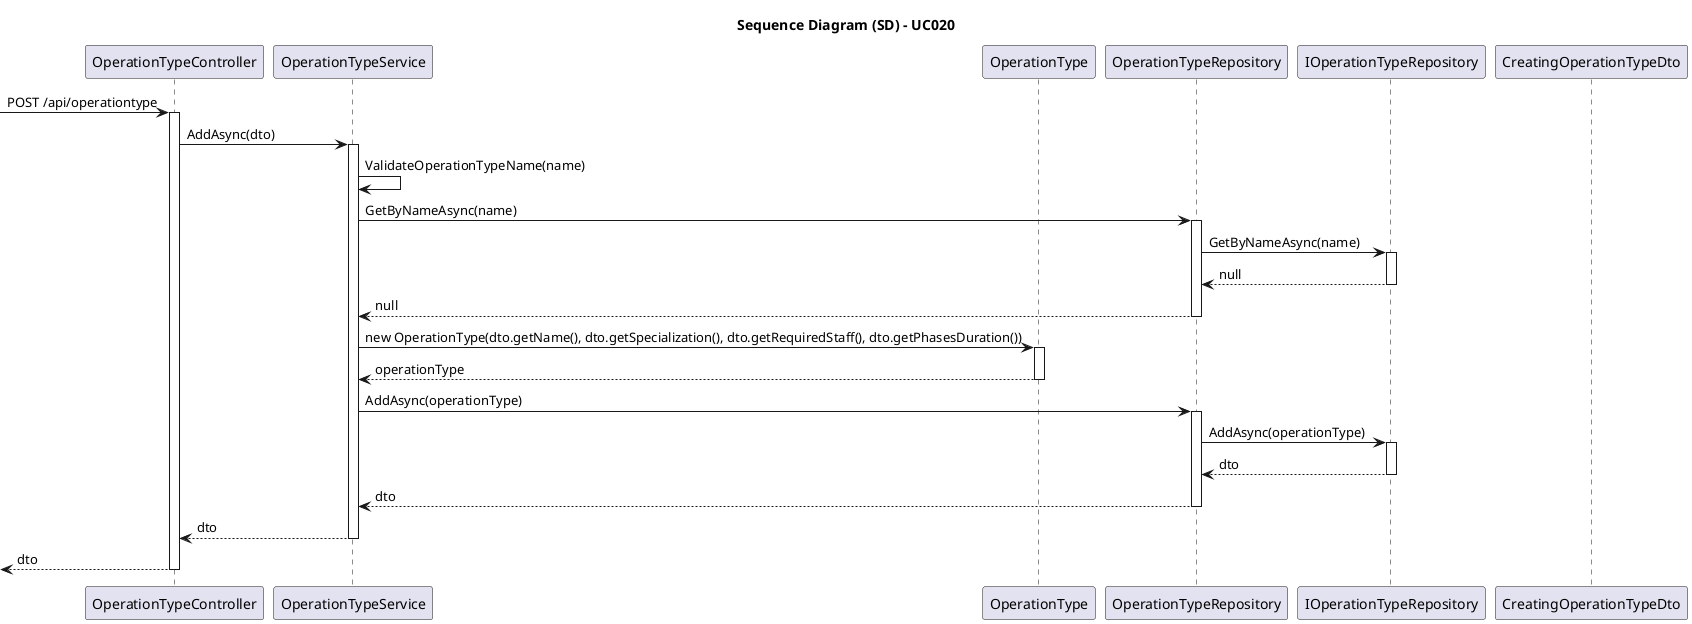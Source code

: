 @startuml uc020-sequence-diagram

skinparam packageStyle rectangle
skinparam shadowing false
skinparam linetype polyline
skinparam classAttributeIconSize 0

title Sequence Diagram (SD) - UC020

participant "OperationTypeController" as Controller
participant "OperationTypeService" as Service
participant "OperationType" as Domain
participant "OperationTypeRepository" as Repository
participant "IOperationTypeRepository" as IRepo
participant "CreatingOperationTypeDto" as Dto

-> Controller: POST /api/operationtype

activate Controller

    Controller -> Service: AddAsync(dto)

    activate Service

        Service -> Service: ValidateOperationTypeName(name)

        Service -> Repository: GetByNameAsync(name)

        activate Repository

            Repository -> IRepo: GetByNameAsync(name)
            
            activate IRepo

                IRepo --> Repository: null

            deactivate IRepo

            Repository --> Service: null

        deactivate Repository

        Service -> Domain: new OperationType(dto.getName(), dto.getSpecialization(), dto.getRequiredStaff(), dto.getPhasesDuration())

        activate Domain

            Domain --> Service: operationType

        deactivate Domain

        Service -> Repository: AddAsync(operationType)

        activate Repository

            Repository -> IRepo: AddAsync(operationType)

            activate IRepo

                IRepo --> Repository: dto

            deactivate IRepo

            Repository --> Service: dto

        deactivate Repository

        Service --> Controller: dto

    deactivate Service

    <-- Controller : dto

deactivate Controller

@enduml
